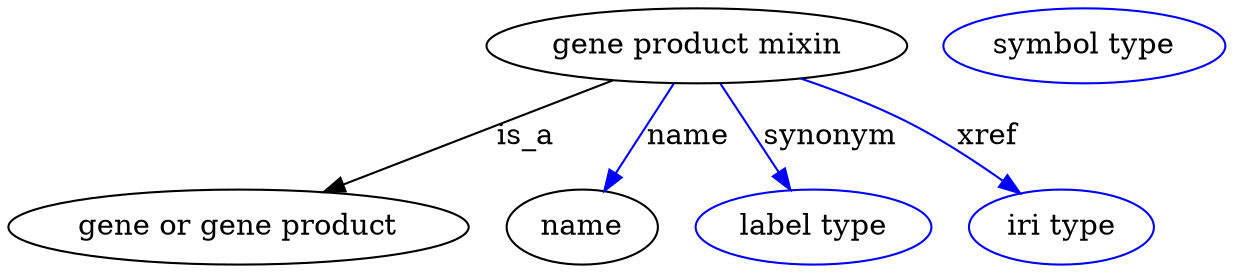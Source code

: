 digraph {
	graph [bb="0,0,473.74,123"];
	node [label="\N"];
	"gene product mixin"	 [height=0.5,
		label="gene product mixin",
		pos="266.14,105",
		width=2.2206];
	"gene or gene product"	 [height=0.5,
		pos="85.142,18",
		width=2.3651];
	"gene product mixin" -> "gene or gene product"	 [label=is_a,
		lp="198.14,61.5",
		pos="e,119.65,34.586 232.1,88.636 202.83,74.569 160.45,54.198 128.71,38.943"];
	name	 [height=0.5,
		pos="219.14,18",
		width=0.84854];
	"gene product mixin" -> name	 [color=blue,
		label=name,
		lp="261.64,61.5",
		pos="e,228.55,35.41 256.4,86.974 249.76,74.68 240.86,58.196 233.42,44.425",
		style=solid];
	synonym	 [color=blue,
		height=0.5,
		label="label type",
		pos="313.14,18",
		width=1.2638];
	"gene product mixin" -> synonym	 [color=blue,
		label=synonym,
		lp="318.64,61.5",
		pos="e,303.58,35.706 275.88,86.974 282.48,74.761 291.31,58.412 298.72,44.697",
		style=solid];
	xref	 [color=blue,
		height=0.5,
		label="iri type",
		pos="413.14,18",
		width=1.011];
	"gene product mixin" -> xref	 [color=blue,
		label=xref,
		lp="379.14,61.5",
		pos="e,395.54,33.803 307.19,89.376 320.6,83.647 335.34,76.667 348.14,69 361.91,60.758 376.05,49.983 387.62,40.461",
		style=solid];
	"macromolecular machine mixin_name"	 [color=blue,
		height=0.5,
		label="symbol type",
		pos="419.14,105",
		width=1.5165];
}
